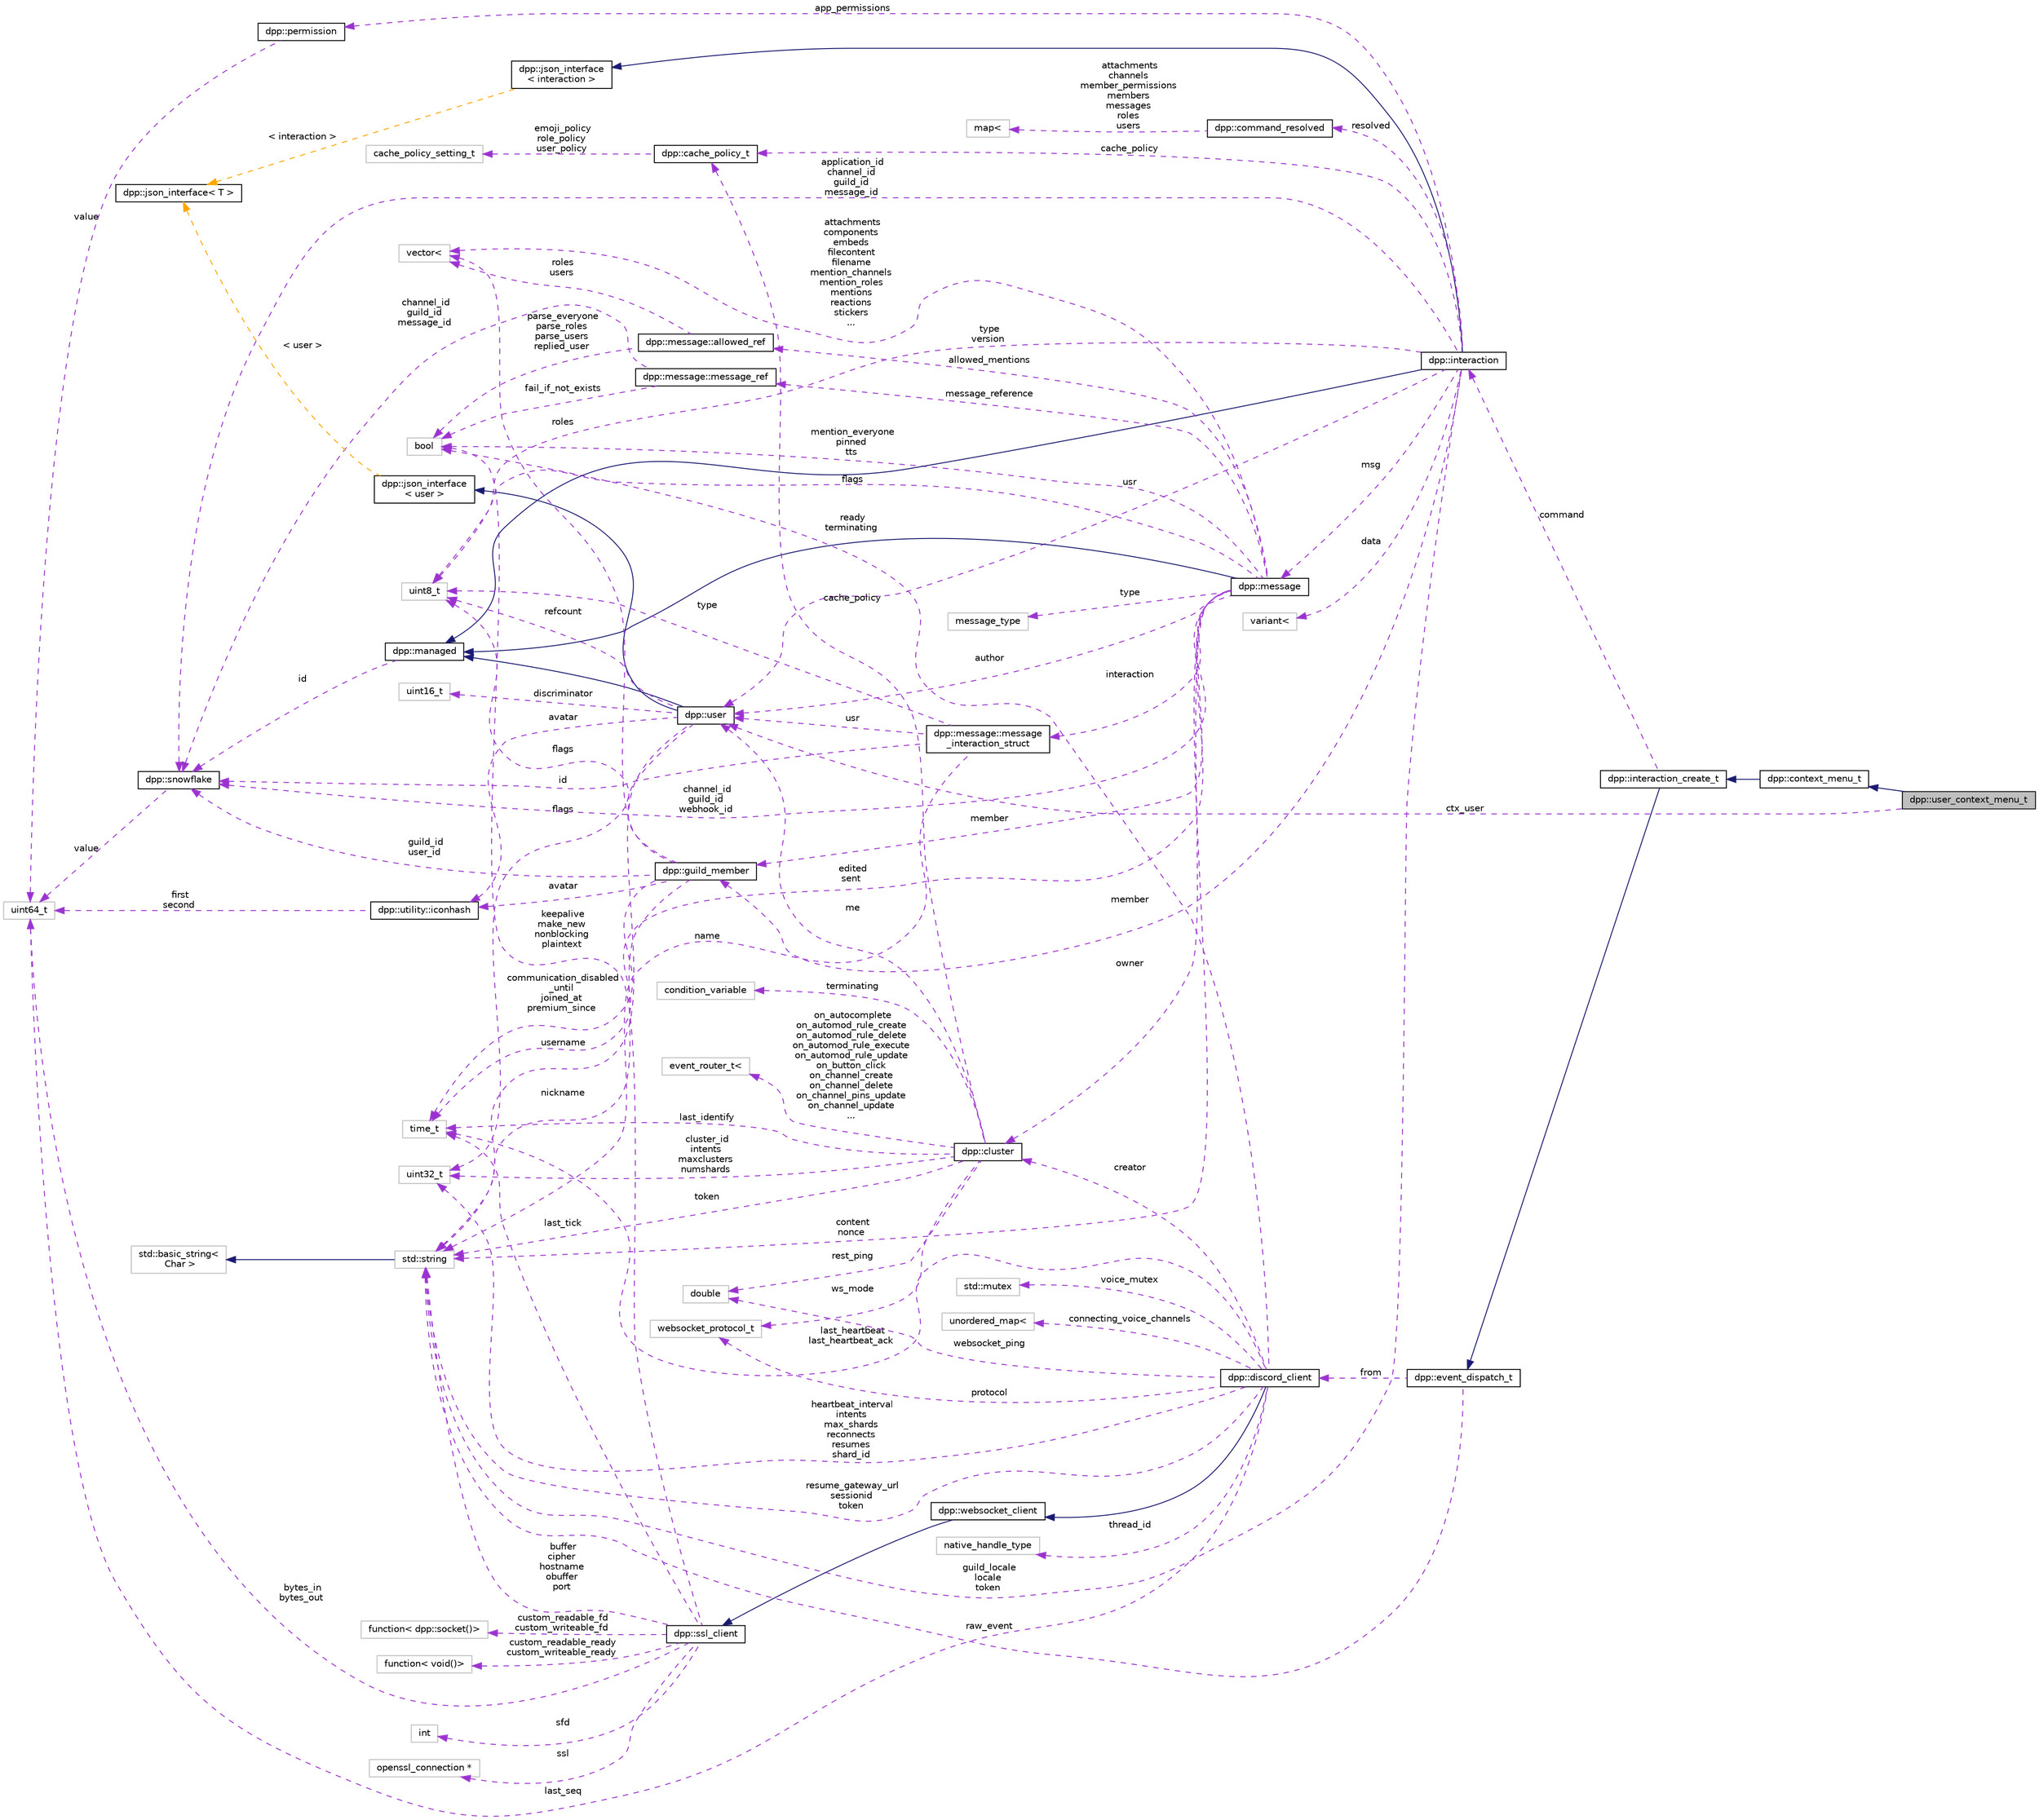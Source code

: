 digraph "dpp::user_context_menu_t"
{
 // INTERACTIVE_SVG=YES
 // LATEX_PDF_SIZE
  bgcolor="transparent";
  edge [fontname="Helvetica",fontsize="10",labelfontname="Helvetica",labelfontsize="10"];
  node [fontname="Helvetica",fontsize="10",shape=record];
  rankdir="LR";
  Node1 [label="dpp::user_context_menu_t",height=0.2,width=0.4,color="black", fillcolor="grey75", style="filled", fontcolor="black",tooltip="Event parameter for context menu interactions for users."];
  Node2 -> Node1 [dir="back",color="midnightblue",fontsize="10",style="solid",fontname="Helvetica"];
  Node2 [label="dpp::context_menu_t",height=0.2,width=0.4,color="black",URL="$structdpp_1_1context__menu__t.html",tooltip="Base class for context menu interactions, e.g. right click on user or message."];
  Node3 -> Node2 [dir="back",color="midnightblue",fontsize="10",style="solid",fontname="Helvetica"];
  Node3 [label="dpp::interaction_create_t",height=0.2,width=0.4,color="black",URL="$structdpp_1_1interaction__create__t.html",tooltip="Create interaction."];
  Node4 -> Node3 [dir="back",color="midnightblue",fontsize="10",style="solid",fontname="Helvetica"];
  Node4 [label="dpp::event_dispatch_t",height=0.2,width=0.4,color="black",URL="$structdpp_1_1event__dispatch__t.html",tooltip="Base event parameter struct. Each event you receive from the library will have its parameter derived ..."];
  Node5 -> Node4 [dir="back",color="darkorchid3",fontsize="10",style="dashed",label=" raw_event" ,fontname="Helvetica"];
  Node5 [label="std::string",height=0.2,width=0.4,color="grey75",tooltip=" "];
  Node6 -> Node5 [dir="back",color="midnightblue",fontsize="10",style="solid",fontname="Helvetica"];
  Node6 [label="std::basic_string\<\l Char \>",height=0.2,width=0.4,color="grey75",tooltip=" "];
  Node7 -> Node4 [dir="back",color="darkorchid3",fontsize="10",style="dashed",label=" from" ,fontname="Helvetica"];
  Node7 [label="dpp::discord_client",height=0.2,width=0.4,color="black",URL="$classdpp_1_1discord__client.html",tooltip="Implements a discord client. Each discord_client connects to one shard and derives from a websocket c..."];
  Node8 -> Node7 [dir="back",color="midnightblue",fontsize="10",style="solid",fontname="Helvetica"];
  Node8 [label="dpp::websocket_client",height=0.2,width=0.4,color="black",URL="$classdpp_1_1websocket__client.html",tooltip="Implements a websocket client based on the SSL client."];
  Node9 -> Node8 [dir="back",color="midnightblue",fontsize="10",style="solid",fontname="Helvetica"];
  Node9 [label="dpp::ssl_client",height=0.2,width=0.4,color="black",URL="$classdpp_1_1ssl__client.html",tooltip="Implements a simple non-blocking SSL stream client."];
  Node5 -> Node9 [dir="back",color="darkorchid3",fontsize="10",style="dashed",label=" buffer\ncipher\nhostname\nobuffer\nport" ,fontname="Helvetica"];
  Node10 -> Node9 [dir="back",color="darkorchid3",fontsize="10",style="dashed",label=" keepalive\nmake_new\nnonblocking\nplaintext" ,fontname="Helvetica"];
  Node10 [label="bool",height=0.2,width=0.4,color="grey75",tooltip=" "];
  Node11 -> Node9 [dir="back",color="darkorchid3",fontsize="10",style="dashed",label=" sfd" ,fontname="Helvetica"];
  Node11 [label="int",height=0.2,width=0.4,color="grey75",tooltip=" "];
  Node12 -> Node9 [dir="back",color="darkorchid3",fontsize="10",style="dashed",label=" ssl" ,fontname="Helvetica"];
  Node12 [label="openssl_connection *",height=0.2,width=0.4,color="grey75",tooltip=" "];
  Node13 -> Node9 [dir="back",color="darkorchid3",fontsize="10",style="dashed",label=" last_tick" ,fontname="Helvetica"];
  Node13 [label="time_t",height=0.2,width=0.4,color="grey75",tooltip=" "];
  Node14 -> Node9 [dir="back",color="darkorchid3",fontsize="10",style="dashed",label=" bytes_in\nbytes_out" ,fontname="Helvetica"];
  Node14 [label="uint64_t",height=0.2,width=0.4,color="grey75",tooltip=" "];
  Node15 -> Node9 [dir="back",color="darkorchid3",fontsize="10",style="dashed",label=" custom_readable_fd\ncustom_writeable_fd" ,fontname="Helvetica"];
  Node15 [label="function\< dpp::socket()\>",height=0.2,width=0.4,color="grey75",tooltip=" "];
  Node16 -> Node9 [dir="back",color="darkorchid3",fontsize="10",style="dashed",label=" custom_readable_ready\ncustom_writeable_ready" ,fontname="Helvetica"];
  Node16 [label="function\< void()\>",height=0.2,width=0.4,color="grey75",tooltip=" "];
  Node10 -> Node7 [dir="back",color="darkorchid3",fontsize="10",style="dashed",label=" ready\nterminating" ,fontname="Helvetica"];
  Node17 -> Node7 [dir="back",color="darkorchid3",fontsize="10",style="dashed",label=" creator" ,fontname="Helvetica"];
  Node17 [label="dpp::cluster",height=0.2,width=0.4,color="black",URL="$classdpp_1_1cluster.html",tooltip="The cluster class represents a group of shards and a command queue for sending and receiving commands..."];
  Node5 -> Node17 [dir="back",color="darkorchid3",fontsize="10",style="dashed",label=" token" ,fontname="Helvetica"];
  Node13 -> Node17 [dir="back",color="darkorchid3",fontsize="10",style="dashed",label=" last_identify" ,fontname="Helvetica"];
  Node18 -> Node17 [dir="back",color="darkorchid3",fontsize="10",style="dashed",label=" cluster_id\nintents\nmaxclusters\nnumshards" ,fontname="Helvetica"];
  Node18 [label="uint32_t",height=0.2,width=0.4,color="grey75",tooltip=" "];
  Node19 -> Node17 [dir="back",color="darkorchid3",fontsize="10",style="dashed",label=" rest_ping" ,fontname="Helvetica"];
  Node19 [label="double",height=0.2,width=0.4,color="grey75",tooltip=" "];
  Node20 -> Node17 [dir="back",color="darkorchid3",fontsize="10",style="dashed",label=" me" ,fontname="Helvetica"];
  Node20 [label="dpp::user",height=0.2,width=0.4,color="black",URL="$classdpp_1_1user.html",tooltip="Represents a user on discord. May or may not be a member of a dpp::guild."];
  Node21 -> Node20 [dir="back",color="midnightblue",fontsize="10",style="solid",fontname="Helvetica"];
  Node21 [label="dpp::managed",height=0.2,width=0.4,color="black",URL="$classdpp_1_1managed.html",tooltip="The managed class is the base class for various types that can be stored in a cache that are identifi..."];
  Node22 -> Node21 [dir="back",color="darkorchid3",fontsize="10",style="dashed",label=" id" ,fontname="Helvetica"];
  Node22 [label="dpp::snowflake",height=0.2,width=0.4,color="black",URL="$classdpp_1_1snowflake.html",tooltip="A container for a 64 bit unsigned value representing many things on discord. This value is known in d..."];
  Node14 -> Node22 [dir="back",color="darkorchid3",fontsize="10",style="dashed",label=" value" ,fontname="Helvetica"];
  Node23 -> Node20 [dir="back",color="midnightblue",fontsize="10",style="solid",fontname="Helvetica"];
  Node23 [label="dpp::json_interface\l\< user \>",height=0.2,width=0.4,color="black",URL="$structdpp_1_1json__interface.html",tooltip=" "];
  Node24 -> Node23 [dir="back",color="orange",fontsize="10",style="dashed",label=" \< user \>" ,fontname="Helvetica"];
  Node24 [label="dpp::json_interface\< T \>",height=0.2,width=0.4,color="black",URL="$structdpp_1_1json__interface.html",tooltip="Represents an interface for an object that can optionally implement functions for converting to and f..."];
  Node5 -> Node20 [dir="back",color="darkorchid3",fontsize="10",style="dashed",label=" username" ,fontname="Helvetica"];
  Node25 -> Node20 [dir="back",color="darkorchid3",fontsize="10",style="dashed",label=" avatar" ,fontname="Helvetica"];
  Node25 [label="dpp::utility::iconhash",height=0.2,width=0.4,color="black",URL="$structdpp_1_1utility_1_1iconhash.html",tooltip="Store a 128 bit icon hash (profile picture, server icon etc) as a 128 bit binary value made of two ui..."];
  Node14 -> Node25 [dir="back",color="darkorchid3",fontsize="10",style="dashed",label=" first\nsecond" ,fontname="Helvetica"];
  Node18 -> Node20 [dir="back",color="darkorchid3",fontsize="10",style="dashed",label=" flags" ,fontname="Helvetica"];
  Node26 -> Node20 [dir="back",color="darkorchid3",fontsize="10",style="dashed",label=" discriminator" ,fontname="Helvetica"];
  Node26 [label="uint16_t",height=0.2,width=0.4,color="grey75",tooltip=" "];
  Node27 -> Node20 [dir="back",color="darkorchid3",fontsize="10",style="dashed",label=" refcount" ,fontname="Helvetica"];
  Node27 [label="uint8_t",height=0.2,width=0.4,color="grey75",tooltip=" "];
  Node28 -> Node17 [dir="back",color="darkorchid3",fontsize="10",style="dashed",label=" cache_policy" ,fontname="Helvetica"];
  Node28 [label="dpp::cache_policy_t",height=0.2,width=0.4,color="black",URL="$structdpp_1_1cache__policy__t.html",tooltip="Represents the caching policy of the cluster."];
  Node29 -> Node28 [dir="back",color="darkorchid3",fontsize="10",style="dashed",label=" emoji_policy\nrole_policy\nuser_policy" ,fontname="Helvetica"];
  Node29 [label="cache_policy_setting_t",height=0.2,width=0.4,color="grey75",tooltip=" "];
  Node30 -> Node17 [dir="back",color="darkorchid3",fontsize="10",style="dashed",label=" ws_mode" ,fontname="Helvetica"];
  Node30 [label="websocket_protocol_t",height=0.2,width=0.4,color="grey75",tooltip=" "];
  Node31 -> Node17 [dir="back",color="darkorchid3",fontsize="10",style="dashed",label=" terminating" ,fontname="Helvetica"];
  Node31 [label="condition_variable",height=0.2,width=0.4,color="grey75",tooltip=" "];
  Node32 -> Node17 [dir="back",color="darkorchid3",fontsize="10",style="dashed",label=" on_autocomplete\non_automod_rule_create\non_automod_rule_delete\non_automod_rule_execute\non_automod_rule_update\non_button_click\non_channel_create\non_channel_delete\non_channel_pins_update\non_channel_update\n..." ,fontname="Helvetica"];
  Node32 [label="event_router_t\<",height=0.2,width=0.4,color="grey75",tooltip=" "];
  Node18 -> Node7 [dir="back",color="darkorchid3",fontsize="10",style="dashed",label=" heartbeat_interval\nintents\nmax_shards\nreconnects\nresumes\nshard_id" ,fontname="Helvetica"];
  Node13 -> Node7 [dir="back",color="darkorchid3",fontsize="10",style="dashed",label=" last_heartbeat\nlast_heartbeat_ack" ,fontname="Helvetica"];
  Node33 -> Node7 [dir="back",color="darkorchid3",fontsize="10",style="dashed",label=" thread_id" ,fontname="Helvetica"];
  Node33 [label="native_handle_type",height=0.2,width=0.4,color="grey75",tooltip=" "];
  Node14 -> Node7 [dir="back",color="darkorchid3",fontsize="10",style="dashed",label=" last_seq" ,fontname="Helvetica"];
  Node5 -> Node7 [dir="back",color="darkorchid3",fontsize="10",style="dashed",label=" resume_gateway_url\nsessionid\ntoken" ,fontname="Helvetica"];
  Node34 -> Node7 [dir="back",color="darkorchid3",fontsize="10",style="dashed",label=" voice_mutex" ,fontname="Helvetica"];
  Node34 [label="std::mutex",height=0.2,width=0.4,color="grey75",tooltip=" "];
  Node19 -> Node7 [dir="back",color="darkorchid3",fontsize="10",style="dashed",label=" websocket_ping" ,fontname="Helvetica"];
  Node30 -> Node7 [dir="back",color="darkorchid3",fontsize="10",style="dashed",label=" protocol" ,fontname="Helvetica"];
  Node35 -> Node7 [dir="back",color="darkorchid3",fontsize="10",style="dashed",label=" connecting_voice_channels" ,fontname="Helvetica"];
  Node35 [label="unordered_map\<",height=0.2,width=0.4,color="grey75",tooltip=" "];
  Node36 -> Node3 [dir="back",color="darkorchid3",fontsize="10",style="dashed",label=" command" ,fontname="Helvetica"];
  Node36 [label="dpp::interaction",height=0.2,width=0.4,color="black",URL="$classdpp_1_1interaction.html",tooltip="An interaction represents a user running a command and arrives via the dpp::cluster::on_interaction_c..."];
  Node21 -> Node36 [dir="back",color="midnightblue",fontsize="10",style="solid",fontname="Helvetica"];
  Node37 -> Node36 [dir="back",color="midnightblue",fontsize="10",style="solid",fontname="Helvetica"];
  Node37 [label="dpp::json_interface\l\< interaction \>",height=0.2,width=0.4,color="black",URL="$structdpp_1_1json__interface.html",tooltip=" "];
  Node24 -> Node37 [dir="back",color="orange",fontsize="10",style="dashed",label=" \< interaction \>" ,fontname="Helvetica"];
  Node22 -> Node36 [dir="back",color="darkorchid3",fontsize="10",style="dashed",label=" application_id\nchannel_id\nguild_id\nmessage_id" ,fontname="Helvetica"];
  Node27 -> Node36 [dir="back",color="darkorchid3",fontsize="10",style="dashed",label=" type\nversion" ,fontname="Helvetica"];
  Node38 -> Node36 [dir="back",color="darkorchid3",fontsize="10",style="dashed",label=" data" ,fontname="Helvetica"];
  Node38 [label="variant\<",height=0.2,width=0.4,color="grey75",tooltip=" "];
  Node39 -> Node36 [dir="back",color="darkorchid3",fontsize="10",style="dashed",label=" app_permissions" ,fontname="Helvetica"];
  Node39 [label="dpp::permission",height=0.2,width=0.4,color="black",URL="$classdpp_1_1permission.html",tooltip="Represents a permission bitmask (refer to enum dpp::permissions) which are hold in an uint64_t."];
  Node14 -> Node39 [dir="back",color="darkorchid3",fontsize="10",style="dashed",label=" value" ,fontname="Helvetica"];
  Node40 -> Node36 [dir="back",color="darkorchid3",fontsize="10",style="dashed",label=" msg" ,fontname="Helvetica"];
  Node40 [label="dpp::message",height=0.2,width=0.4,color="black",URL="$structdpp_1_1message.html",tooltip="Represents messages sent and received on Discord."];
  Node21 -> Node40 [dir="back",color="midnightblue",fontsize="10",style="solid",fontname="Helvetica"];
  Node22 -> Node40 [dir="back",color="darkorchid3",fontsize="10",style="dashed",label=" channel_id\nguild_id\nwebhook_id" ,fontname="Helvetica"];
  Node20 -> Node40 [dir="back",color="darkorchid3",fontsize="10",style="dashed",label=" author" ,fontname="Helvetica"];
  Node41 -> Node40 [dir="back",color="darkorchid3",fontsize="10",style="dashed",label=" member" ,fontname="Helvetica"];
  Node41 [label="dpp::guild_member",height=0.2,width=0.4,color="black",URL="$classdpp_1_1guild__member.html",tooltip="Represents dpp::user membership upon a dpp::guild. This contains the user's nickname,..."];
  Node5 -> Node41 [dir="back",color="darkorchid3",fontsize="10",style="dashed",label=" nickname" ,fontname="Helvetica"];
  Node42 -> Node41 [dir="back",color="darkorchid3",fontsize="10",style="dashed",label=" roles" ,fontname="Helvetica"];
  Node42 [label="vector\<",height=0.2,width=0.4,color="grey75",tooltip=" "];
  Node22 -> Node41 [dir="back",color="darkorchid3",fontsize="10",style="dashed",label=" guild_id\nuser_id" ,fontname="Helvetica"];
  Node25 -> Node41 [dir="back",color="darkorchid3",fontsize="10",style="dashed",label=" avatar" ,fontname="Helvetica"];
  Node13 -> Node41 [dir="back",color="darkorchid3",fontsize="10",style="dashed",label=" communication_disabled\l_until\njoined_at\npremium_since" ,fontname="Helvetica"];
  Node27 -> Node41 [dir="back",color="darkorchid3",fontsize="10",style="dashed",label=" flags" ,fontname="Helvetica"];
  Node5 -> Node40 [dir="back",color="darkorchid3",fontsize="10",style="dashed",label=" content\nnonce" ,fontname="Helvetica"];
  Node42 -> Node40 [dir="back",color="darkorchid3",fontsize="10",style="dashed",label=" attachments\ncomponents\nembeds\nfilecontent\nfilename\nmention_channels\nmention_roles\nmentions\nreactions\nstickers\n..." ,fontname="Helvetica"];
  Node13 -> Node40 [dir="back",color="darkorchid3",fontsize="10",style="dashed",label=" edited\nsent" ,fontname="Helvetica"];
  Node10 -> Node40 [dir="back",color="darkorchid3",fontsize="10",style="dashed",label=" mention_everyone\npinned\ntts" ,fontname="Helvetica"];
  Node27 -> Node40 [dir="back",color="darkorchid3",fontsize="10",style="dashed",label=" flags" ,fontname="Helvetica"];
  Node43 -> Node40 [dir="back",color="darkorchid3",fontsize="10",style="dashed",label=" type" ,fontname="Helvetica"];
  Node43 [label="message_type",height=0.2,width=0.4,color="grey75",tooltip=" "];
  Node44 -> Node40 [dir="back",color="darkorchid3",fontsize="10",style="dashed",label=" message_reference" ,fontname="Helvetica"];
  Node44 [label="dpp::message::message_ref",height=0.2,width=0.4,color="black",URL="$structdpp_1_1message_1_1message__ref.html",tooltip="Reference to another message, e.g. a reply."];
  Node22 -> Node44 [dir="back",color="darkorchid3",fontsize="10",style="dashed",label=" channel_id\nguild_id\nmessage_id" ,fontname="Helvetica"];
  Node10 -> Node44 [dir="back",color="darkorchid3",fontsize="10",style="dashed",label=" fail_if_not_exists" ,fontname="Helvetica"];
  Node45 -> Node40 [dir="back",color="darkorchid3",fontsize="10",style="dashed",label=" interaction" ,fontname="Helvetica"];
  Node45 [label="dpp::message::message\l_interaction_struct",height=0.2,width=0.4,color="black",URL="$structdpp_1_1message_1_1message__interaction__struct.html",tooltip="Reference to an interaction."];
  Node22 -> Node45 [dir="back",color="darkorchid3",fontsize="10",style="dashed",label=" id" ,fontname="Helvetica"];
  Node27 -> Node45 [dir="back",color="darkorchid3",fontsize="10",style="dashed",label=" type" ,fontname="Helvetica"];
  Node5 -> Node45 [dir="back",color="darkorchid3",fontsize="10",style="dashed",label=" name" ,fontname="Helvetica"];
  Node20 -> Node45 [dir="back",color="darkorchid3",fontsize="10",style="dashed",label=" usr" ,fontname="Helvetica"];
  Node46 -> Node40 [dir="back",color="darkorchid3",fontsize="10",style="dashed",label=" allowed_mentions" ,fontname="Helvetica"];
  Node46 [label="dpp::message::allowed_ref",height=0.2,width=0.4,color="black",URL="$structdpp_1_1message_1_1allowed__ref.html",tooltip="Allowed mentions details."];
  Node10 -> Node46 [dir="back",color="darkorchid3",fontsize="10",style="dashed",label=" parse_everyone\nparse_roles\nparse_users\nreplied_user" ,fontname="Helvetica"];
  Node42 -> Node46 [dir="back",color="darkorchid3",fontsize="10",style="dashed",label=" roles\nusers" ,fontname="Helvetica"];
  Node17 -> Node40 [dir="back",color="darkorchid3",fontsize="10",style="dashed",label=" owner" ,fontname="Helvetica"];
  Node41 -> Node36 [dir="back",color="darkorchid3",fontsize="10",style="dashed",label=" member" ,fontname="Helvetica"];
  Node20 -> Node36 [dir="back",color="darkorchid3",fontsize="10",style="dashed",label=" usr" ,fontname="Helvetica"];
  Node5 -> Node36 [dir="back",color="darkorchid3",fontsize="10",style="dashed",label=" guild_locale\nlocale\ntoken" ,fontname="Helvetica"];
  Node47 -> Node36 [dir="back",color="darkorchid3",fontsize="10",style="dashed",label=" resolved" ,fontname="Helvetica"];
  Node47 [label="dpp::command_resolved",height=0.2,width=0.4,color="black",URL="$structdpp_1_1command__resolved.html",tooltip="Resolved snowflake ids to users, guild members, roles and channels."];
  Node48 -> Node47 [dir="back",color="darkorchid3",fontsize="10",style="dashed",label=" attachments\nchannels\nmember_permissions\nmembers\nmessages\nroles\nusers" ,fontname="Helvetica"];
  Node48 [label="map\<",height=0.2,width=0.4,color="grey75",tooltip=" "];
  Node28 -> Node36 [dir="back",color="darkorchid3",fontsize="10",style="dashed",label=" cache_policy" ,fontname="Helvetica"];
  Node20 -> Node1 [dir="back",color="darkorchid3",fontsize="10",style="dashed",label=" ctx_user" ,fontname="Helvetica"];
}
